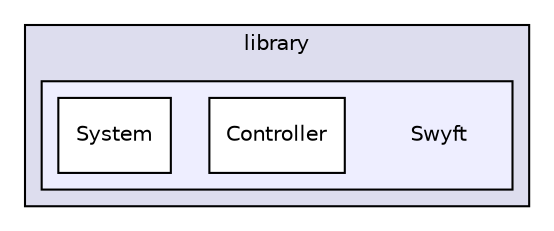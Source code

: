 digraph G {
  compound=true
  node [ fontsize="10", fontname="Helvetica"];
  edge [ labelfontsize="10", labelfontname="Helvetica"];
  subgraph clusterdir_5bc479e684cbe76a7d5341a07abf7f96 {
    graph [ bgcolor="#ddddee", pencolor="black", label="library" fontname="Helvetica", fontsize="10", URL="dir_5bc479e684cbe76a7d5341a07abf7f96.html"]
  subgraph clusterdir_561031a12864f2aaca448e8d44afdef5 {
    graph [ bgcolor="#eeeeff", pencolor="black", label="" URL="dir_561031a12864f2aaca448e8d44afdef5.html"];
    dir_561031a12864f2aaca448e8d44afdef5 [shape=plaintext label="Swyft"];
    dir_bdbb669e9d2f3b1b873d1f1b1f3cd750 [shape=box label="Controller" color="black" fillcolor="white" style="filled" URL="dir_bdbb669e9d2f3b1b873d1f1b1f3cd750.html"];
    dir_db2d1366cbf90c00f882467df1f6d91b [shape=box label="System" color="black" fillcolor="white" style="filled" URL="dir_db2d1366cbf90c00f882467df1f6d91b.html"];
  }
  }
}
